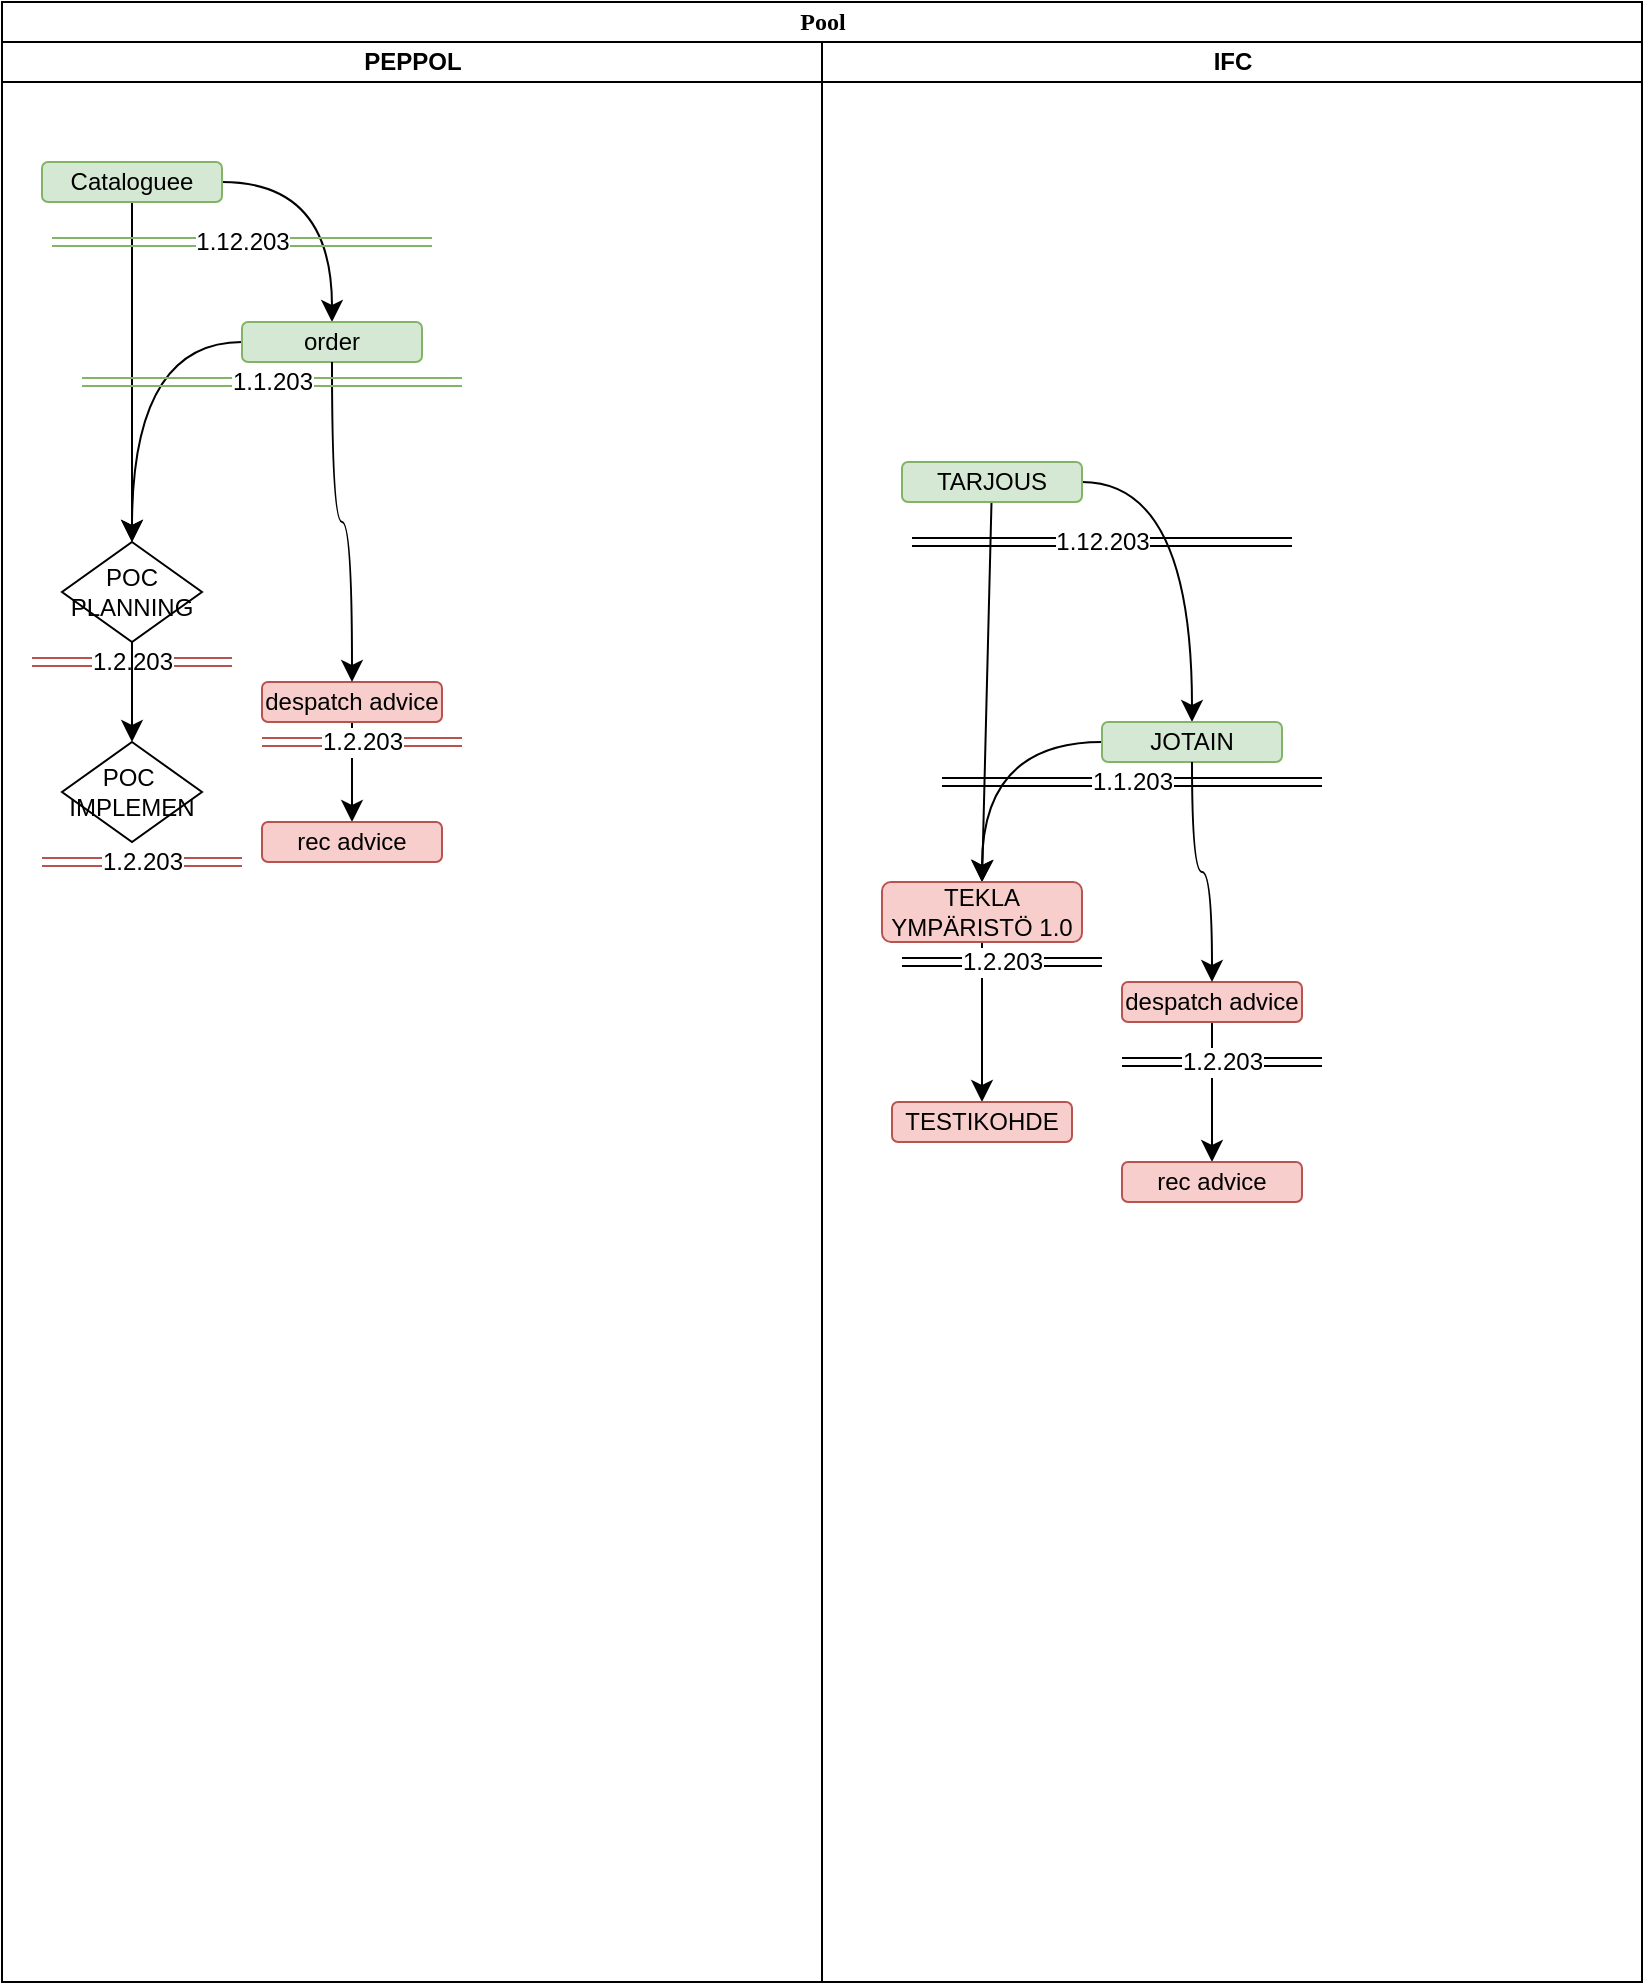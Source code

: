 <mxfile version="28.1.0">
  <diagram name="Page-1" id="0783ab3e-0a74-02c8-0abd-f7b4e66b4bec">
    <mxGraphModel dx="778" dy="430" grid="1" gridSize="10" guides="1" tooltips="1" connect="1" arrows="1" fold="1" page="1" pageScale="1" pageWidth="850" pageHeight="1100" background="none" math="0" shadow="0">
      <root>
        <mxCell id="0" />
        <mxCell id="1" parent="0" />
        <mxCell id="1c1d494c118603dd-1" value="Pool" style="swimlane;html=1;childLayout=stackLayout;startSize=20;rounded=0;shadow=0;comic=0;labelBackgroundColor=none;strokeWidth=1;fontFamily=Verdana;fontSize=12;align=center;" parent="1" vertex="1">
          <mxGeometry x="40" y="20" width="820" height="990" as="geometry" />
        </mxCell>
        <mxCell id="1c1d494c118603dd-2" value="PEPPOL" style="swimlane;html=1;startSize=20;" parent="1c1d494c118603dd-1" vertex="1">
          <mxGeometry y="20" width="410" height="970" as="geometry" />
        </mxCell>
        <mxCell id="ov1N7ag6DKZ-0V74_zyp-7" style="edgeStyle=orthogonalEdgeStyle;rounded=0;orthogonalLoop=1;jettySize=auto;html=1;entryX=0.5;entryY=0;entryDx=0;entryDy=0;fontSize=12;startSize=8;endSize=8;curved=1;" parent="1c1d494c118603dd-2" source="ov1N7ag6DKZ-0V74_zyp-1" target="ov1N7ag6DKZ-0V74_zyp-6" edge="1">
          <mxGeometry relative="1" as="geometry" />
        </mxCell>
        <mxCell id="ov1N7ag6DKZ-0V74_zyp-14" style="edgeStyle=none;curved=1;rounded=0;orthogonalLoop=1;jettySize=auto;html=1;entryX=0.5;entryY=0;entryDx=0;entryDy=0;fontSize=12;startSize=8;endSize=8;" parent="1c1d494c118603dd-2" source="ov1N7ag6DKZ-0V74_zyp-1" target="ov1N7ag6DKZ-0V74_zyp-70" edge="1">
          <mxGeometry relative="1" as="geometry">
            <mxPoint x="65" y="240" as="targetPoint" />
          </mxGeometry>
        </mxCell>
        <mxCell id="ov1N7ag6DKZ-0V74_zyp-1" value="Cataloguee" style="rounded=1;whiteSpace=wrap;html=1;fillColor=#d5e8d4;strokeColor=#82b366;" parent="1c1d494c118603dd-2" vertex="1">
          <mxGeometry x="20" y="60" width="90" height="20" as="geometry" />
        </mxCell>
        <mxCell id="ov1N7ag6DKZ-0V74_zyp-2" value="1.12.203" style="shape=link;html=1;rounded=0;fontSize=12;startSize=8;endSize=8;curved=1;fillColor=#d5e8d4;strokeColor=#82b366;" parent="1c1d494c118603dd-2" edge="1">
          <mxGeometry width="100" relative="1" as="geometry">
            <mxPoint x="25" y="100" as="sourcePoint" />
            <mxPoint x="215" y="100" as="targetPoint" />
          </mxGeometry>
        </mxCell>
        <mxCell id="ov1N7ag6DKZ-0V74_zyp-15" style="edgeStyle=orthogonalEdgeStyle;curved=1;rounded=0;orthogonalLoop=1;jettySize=auto;html=1;entryX=0.5;entryY=0;entryDx=0;entryDy=0;fontSize=12;startSize=8;endSize=8;" parent="1c1d494c118603dd-2" source="ov1N7ag6DKZ-0V74_zyp-6" target="ov1N7ag6DKZ-0V74_zyp-70" edge="1">
          <mxGeometry relative="1" as="geometry">
            <mxPoint x="65" y="240" as="targetPoint" />
          </mxGeometry>
        </mxCell>
        <mxCell id="ov1N7ag6DKZ-0V74_zyp-6" value="order" style="rounded=1;whiteSpace=wrap;html=1;fillColor=#d5e8d4;strokeColor=#82b366;" parent="1c1d494c118603dd-2" vertex="1">
          <mxGeometry x="120" y="140" width="90" height="20" as="geometry" />
        </mxCell>
        <mxCell id="ov1N7ag6DKZ-0V74_zyp-11" style="edgeStyle=orthogonalEdgeStyle;curved=1;rounded=0;orthogonalLoop=1;jettySize=auto;html=1;entryX=0.5;entryY=0;entryDx=0;entryDy=0;fontSize=12;startSize=8;endSize=8;exitX=0.5;exitY=1;exitDx=0;exitDy=0;" parent="1c1d494c118603dd-2" source="ov1N7ag6DKZ-0V74_zyp-8" target="ov1N7ag6DKZ-0V74_zyp-9" edge="1">
          <mxGeometry relative="1" as="geometry" />
        </mxCell>
        <mxCell id="ov1N7ag6DKZ-0V74_zyp-8" value="despatch advice" style="rounded=1;whiteSpace=wrap;html=1;fillColor=#f8cecc;strokeColor=#b85450;" parent="1c1d494c118603dd-2" vertex="1">
          <mxGeometry x="130" y="320" width="90" height="20" as="geometry" />
        </mxCell>
        <mxCell id="ov1N7ag6DKZ-0V74_zyp-9" value="rec advice" style="rounded=1;whiteSpace=wrap;html=1;fillColor=#f8cecc;strokeColor=#b85450;" parent="1c1d494c118603dd-2" vertex="1">
          <mxGeometry x="130" y="390" width="90" height="20" as="geometry" />
        </mxCell>
        <mxCell id="ov1N7ag6DKZ-0V74_zyp-10" style="edgeStyle=orthogonalEdgeStyle;curved=1;rounded=0;orthogonalLoop=1;jettySize=auto;html=1;fontSize=12;startSize=8;endSize=8;entryX=0.5;entryY=0;entryDx=0;entryDy=0;" parent="1c1d494c118603dd-2" source="ov1N7ag6DKZ-0V74_zyp-6" target="ov1N7ag6DKZ-0V74_zyp-8" edge="1">
          <mxGeometry relative="1" as="geometry">
            <mxPoint x="75" y="320" as="targetPoint" />
          </mxGeometry>
        </mxCell>
        <mxCell id="ov1N7ag6DKZ-0V74_zyp-12" value="1.1.203" style="shape=link;html=1;rounded=0;fontSize=12;startSize=8;endSize=8;curved=1;fillColor=#d5e8d4;strokeColor=#82b366;" parent="1c1d494c118603dd-2" edge="1">
          <mxGeometry width="100" relative="1" as="geometry">
            <mxPoint x="40" y="170" as="sourcePoint" />
            <mxPoint x="230" y="170" as="targetPoint" />
          </mxGeometry>
        </mxCell>
        <mxCell id="ov1N7ag6DKZ-0V74_zyp-18" value="1.2.203" style="shape=link;html=1;rounded=0;fontSize=12;startSize=8;endSize=8;curved=1;fillColor=#f8cecc;strokeColor=#b85450;" parent="1c1d494c118603dd-2" edge="1">
          <mxGeometry width="100" relative="1" as="geometry">
            <mxPoint x="15" y="310" as="sourcePoint" />
            <mxPoint x="115" y="310" as="targetPoint" />
          </mxGeometry>
        </mxCell>
        <mxCell id="ov1N7ag6DKZ-0V74_zyp-19" value="1.2.203" style="shape=link;html=1;rounded=0;fontSize=12;startSize=8;endSize=8;curved=1;fillColor=#f8cecc;strokeColor=#b85450;" parent="1c1d494c118603dd-2" edge="1">
          <mxGeometry width="100" relative="1" as="geometry">
            <mxPoint x="130" y="350" as="sourcePoint" />
            <mxPoint x="230" y="350" as="targetPoint" />
          </mxGeometry>
        </mxCell>
        <mxCell id="ov1N7ag6DKZ-0V74_zyp-72" style="edgeStyle=none;curved=1;rounded=0;orthogonalLoop=1;jettySize=auto;html=1;entryX=0.5;entryY=0;entryDx=0;entryDy=0;fontSize=12;startSize=8;endSize=8;" parent="1c1d494c118603dd-2" source="ov1N7ag6DKZ-0V74_zyp-70" target="ov1N7ag6DKZ-0V74_zyp-71" edge="1">
          <mxGeometry relative="1" as="geometry" />
        </mxCell>
        <mxCell id="ov1N7ag6DKZ-0V74_zyp-70" value="POC&lt;div&gt;PLANNING&lt;/div&gt;" style="rhombus;whiteSpace=wrap;html=1;" parent="1c1d494c118603dd-2" vertex="1">
          <mxGeometry x="30" y="250" width="70" height="50" as="geometry" />
        </mxCell>
        <mxCell id="ov1N7ag6DKZ-0V74_zyp-71" value="POC&amp;nbsp;&lt;div&gt;IMPLEMEN&lt;/div&gt;" style="rhombus;whiteSpace=wrap;html=1;" parent="1c1d494c118603dd-2" vertex="1">
          <mxGeometry x="30" y="350" width="70" height="50" as="geometry" />
        </mxCell>
        <mxCell id="ov1N7ag6DKZ-0V74_zyp-73" value="1.2.203" style="shape=link;html=1;rounded=0;fontSize=12;startSize=8;endSize=8;curved=1;fillColor=#f8cecc;strokeColor=#b85450;" parent="1c1d494c118603dd-2" edge="1">
          <mxGeometry width="100" relative="1" as="geometry">
            <mxPoint x="20" y="410" as="sourcePoint" />
            <mxPoint x="120" y="410" as="targetPoint" />
          </mxGeometry>
        </mxCell>
        <mxCell id="ov1N7ag6DKZ-0V74_zyp-41" value="IFC" style="swimlane;html=1;startSize=20;" parent="1c1d494c118603dd-1" vertex="1">
          <mxGeometry x="410" y="20" width="410" height="970" as="geometry" />
        </mxCell>
        <mxCell id="ov1N7ag6DKZ-0V74_zyp-42" style="edgeStyle=orthogonalEdgeStyle;rounded=0;orthogonalLoop=1;jettySize=auto;html=1;entryX=0.5;entryY=0;entryDx=0;entryDy=0;fontSize=12;startSize=8;endSize=8;curved=1;" parent="ov1N7ag6DKZ-0V74_zyp-41" source="ov1N7ag6DKZ-0V74_zyp-44" target="ov1N7ag6DKZ-0V74_zyp-47" edge="1">
          <mxGeometry relative="1" as="geometry" />
        </mxCell>
        <mxCell id="ov1N7ag6DKZ-0V74_zyp-43" style="edgeStyle=none;curved=1;rounded=0;orthogonalLoop=1;jettySize=auto;html=1;entryX=0.5;entryY=0;entryDx=0;entryDy=0;fontSize=12;startSize=8;endSize=8;" parent="ov1N7ag6DKZ-0V74_zyp-41" source="ov1N7ag6DKZ-0V74_zyp-44" target="ov1N7ag6DKZ-0V74_zyp-54" edge="1">
          <mxGeometry relative="1" as="geometry" />
        </mxCell>
        <mxCell id="ov1N7ag6DKZ-0V74_zyp-44" value="TARJOUS" style="rounded=1;whiteSpace=wrap;html=1;fillColor=#d5e8d4;strokeColor=#82b366;" parent="ov1N7ag6DKZ-0V74_zyp-41" vertex="1">
          <mxGeometry x="40" y="210" width="90" height="20" as="geometry" />
        </mxCell>
        <mxCell id="ov1N7ag6DKZ-0V74_zyp-45" value="1.12.203" style="shape=link;html=1;rounded=0;fontSize=12;startSize=8;endSize=8;curved=1;" parent="ov1N7ag6DKZ-0V74_zyp-41" edge="1">
          <mxGeometry width="100" relative="1" as="geometry">
            <mxPoint x="45" y="250" as="sourcePoint" />
            <mxPoint x="235" y="250" as="targetPoint" />
          </mxGeometry>
        </mxCell>
        <mxCell id="ov1N7ag6DKZ-0V74_zyp-46" style="edgeStyle=orthogonalEdgeStyle;curved=1;rounded=0;orthogonalLoop=1;jettySize=auto;html=1;entryX=0.5;entryY=0;entryDx=0;entryDy=0;fontSize=12;startSize=8;endSize=8;" parent="ov1N7ag6DKZ-0V74_zyp-41" source="ov1N7ag6DKZ-0V74_zyp-47" target="ov1N7ag6DKZ-0V74_zyp-54" edge="1">
          <mxGeometry relative="1" as="geometry" />
        </mxCell>
        <mxCell id="ov1N7ag6DKZ-0V74_zyp-47" value="JOTAIN" style="rounded=1;whiteSpace=wrap;html=1;fillColor=#d5e8d4;strokeColor=#82b366;" parent="ov1N7ag6DKZ-0V74_zyp-41" vertex="1">
          <mxGeometry x="140" y="340" width="90" height="20" as="geometry" />
        </mxCell>
        <mxCell id="ov1N7ag6DKZ-0V74_zyp-48" style="edgeStyle=orthogonalEdgeStyle;curved=1;rounded=0;orthogonalLoop=1;jettySize=auto;html=1;entryX=0.5;entryY=0;entryDx=0;entryDy=0;fontSize=12;startSize=8;endSize=8;exitX=0.5;exitY=1;exitDx=0;exitDy=0;" parent="ov1N7ag6DKZ-0V74_zyp-41" source="ov1N7ag6DKZ-0V74_zyp-49" target="ov1N7ag6DKZ-0V74_zyp-50" edge="1">
          <mxGeometry relative="1" as="geometry" />
        </mxCell>
        <mxCell id="ov1N7ag6DKZ-0V74_zyp-49" value="despatch advice" style="rounded=1;whiteSpace=wrap;html=1;fillColor=#f8cecc;strokeColor=#b85450;" parent="ov1N7ag6DKZ-0V74_zyp-41" vertex="1">
          <mxGeometry x="150" y="470" width="90" height="20" as="geometry" />
        </mxCell>
        <mxCell id="ov1N7ag6DKZ-0V74_zyp-50" value="rec advice" style="rounded=1;whiteSpace=wrap;html=1;fillColor=#f8cecc;strokeColor=#b85450;" parent="ov1N7ag6DKZ-0V74_zyp-41" vertex="1">
          <mxGeometry x="150" y="560" width="90" height="20" as="geometry" />
        </mxCell>
        <mxCell id="ov1N7ag6DKZ-0V74_zyp-51" style="edgeStyle=orthogonalEdgeStyle;curved=1;rounded=0;orthogonalLoop=1;jettySize=auto;html=1;fontSize=12;startSize=8;endSize=8;entryX=0.5;entryY=0;entryDx=0;entryDy=0;" parent="ov1N7ag6DKZ-0V74_zyp-41" source="ov1N7ag6DKZ-0V74_zyp-47" target="ov1N7ag6DKZ-0V74_zyp-49" edge="1">
          <mxGeometry relative="1" as="geometry">
            <mxPoint x="95" y="470" as="targetPoint" />
          </mxGeometry>
        </mxCell>
        <mxCell id="ov1N7ag6DKZ-0V74_zyp-52" value="1.1.203" style="shape=link;html=1;rounded=0;fontSize=12;startSize=8;endSize=8;curved=1;" parent="ov1N7ag6DKZ-0V74_zyp-41" edge="1">
          <mxGeometry width="100" relative="1" as="geometry">
            <mxPoint x="60" y="370" as="sourcePoint" />
            <mxPoint x="250" y="370" as="targetPoint" />
          </mxGeometry>
        </mxCell>
        <mxCell id="ov1N7ag6DKZ-0V74_zyp-53" style="edgeStyle=none;curved=1;rounded=0;orthogonalLoop=1;jettySize=auto;html=1;fontSize=12;startSize=8;endSize=8;entryX=0.5;entryY=0;entryDx=0;entryDy=0;" parent="ov1N7ag6DKZ-0V74_zyp-41" source="ov1N7ag6DKZ-0V74_zyp-54" target="ov1N7ag6DKZ-0V74_zyp-55" edge="1">
          <mxGeometry relative="1" as="geometry">
            <mxPoint x="85" y="520.0" as="targetPoint" />
          </mxGeometry>
        </mxCell>
        <mxCell id="ov1N7ag6DKZ-0V74_zyp-54" value="TEKLA YMPÄRISTÖ 1.0" style="rounded=1;whiteSpace=wrap;html=1;fillColor=#f8cecc;strokeColor=#b85450;" parent="ov1N7ag6DKZ-0V74_zyp-41" vertex="1">
          <mxGeometry x="30" y="420" width="100" height="30" as="geometry" />
        </mxCell>
        <mxCell id="ov1N7ag6DKZ-0V74_zyp-55" value="TESTIKOHDE" style="rounded=1;whiteSpace=wrap;html=1;fillColor=#f8cecc;strokeColor=#b85450;" parent="ov1N7ag6DKZ-0V74_zyp-41" vertex="1">
          <mxGeometry x="35" y="530" width="90" height="20" as="geometry" />
        </mxCell>
        <mxCell id="ov1N7ag6DKZ-0V74_zyp-56" value="1.2.203" style="shape=link;html=1;rounded=0;fontSize=12;startSize=8;endSize=8;curved=1;" parent="ov1N7ag6DKZ-0V74_zyp-41" edge="1">
          <mxGeometry width="100" relative="1" as="geometry">
            <mxPoint x="40" y="460" as="sourcePoint" />
            <mxPoint x="140" y="460" as="targetPoint" />
          </mxGeometry>
        </mxCell>
        <mxCell id="ov1N7ag6DKZ-0V74_zyp-57" value="1.2.203" style="shape=link;html=1;rounded=0;fontSize=12;startSize=8;endSize=8;curved=1;" parent="ov1N7ag6DKZ-0V74_zyp-41" edge="1">
          <mxGeometry width="100" relative="1" as="geometry">
            <mxPoint x="150" y="510" as="sourcePoint" />
            <mxPoint x="250" y="510" as="targetPoint" />
          </mxGeometry>
        </mxCell>
      </root>
    </mxGraphModel>
  </diagram>
</mxfile>
